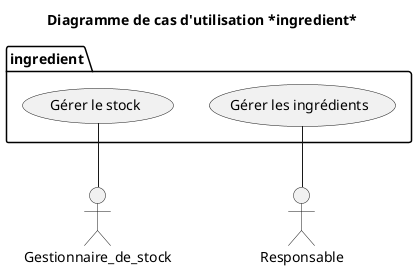 @startuml 03_ingredient
title Diagramme de cas d'utilisation *ingredient*

' actor Gestionnaire_de_commande as GESTCMD
' actor Client as CUSTOMER
actor Gestionnaire_de_stock as GESTSTOCK
' actor Pizzaiolo as PZLO
actor Responsable as BOSS
' actor Banque <<system>> as BANK

package ingredient{
    (Gérer le stock) as STOCK
    (Gérer les ingrédients) as ITEMS
}

ITEMS -- BOSS
STOCK -- GESTSTOCK

@enduml